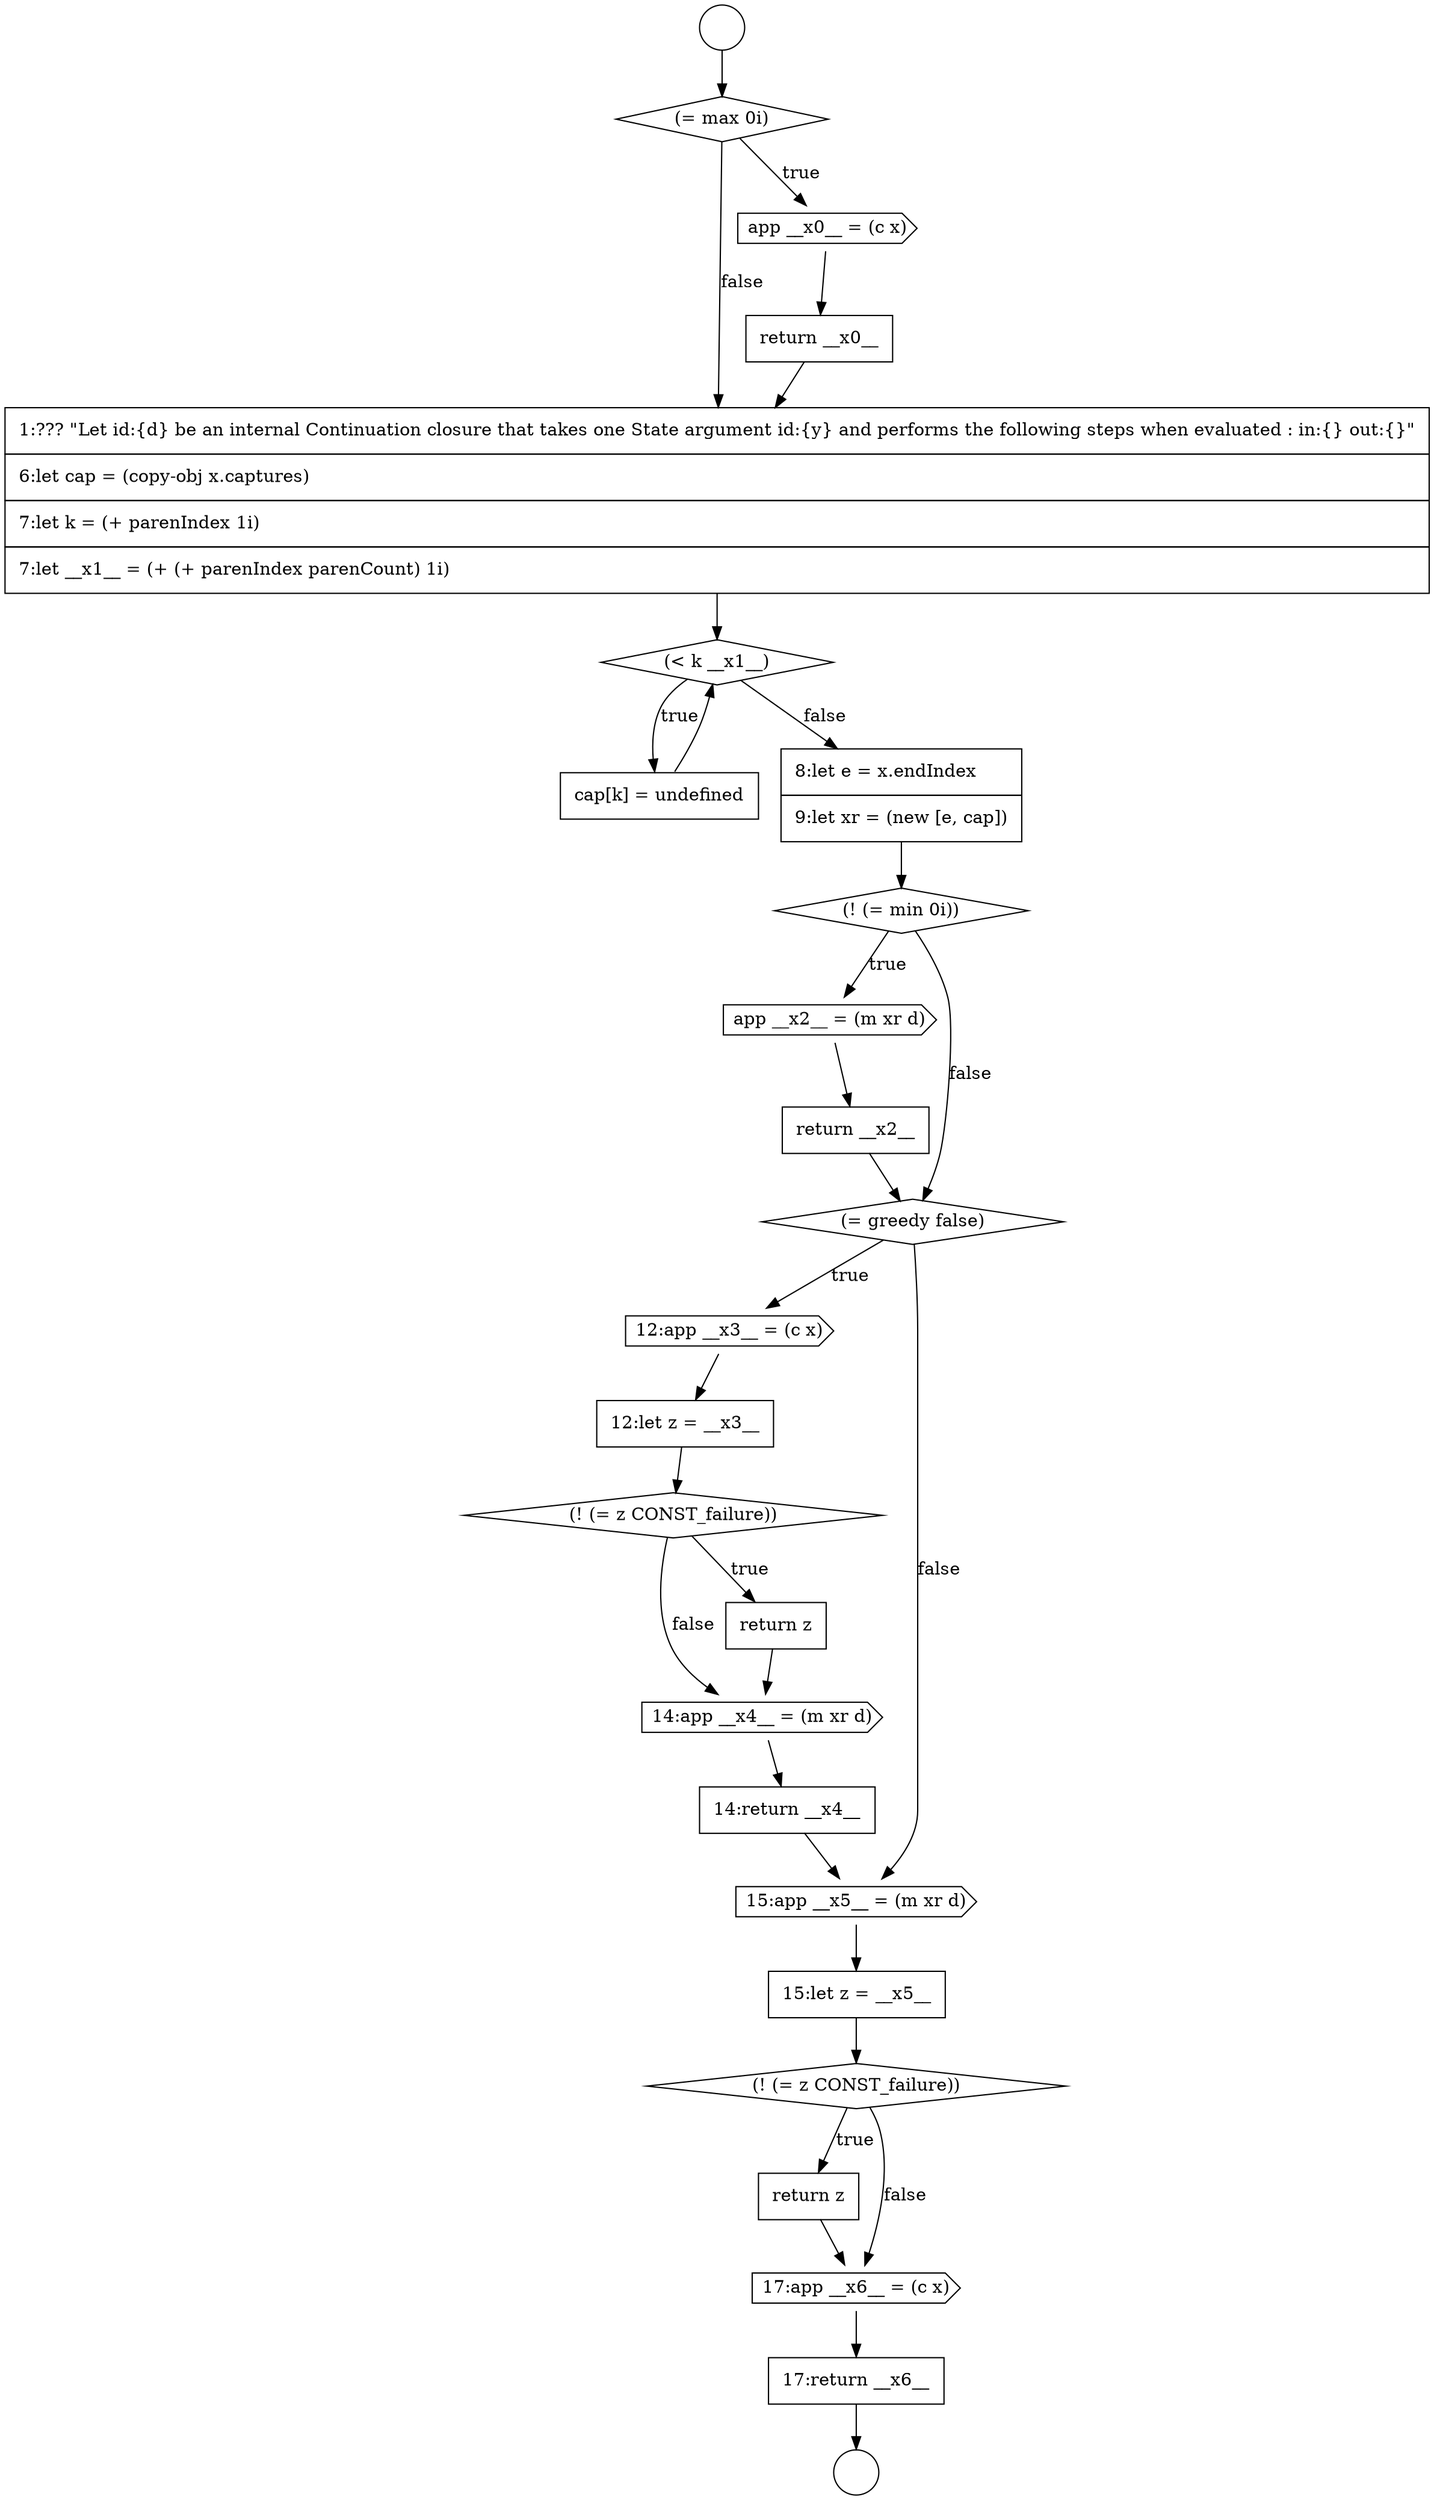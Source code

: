 digraph {
  node0 [shape=circle label=" " color="black" fillcolor="white" style=filled]
  node5 [shape=none, margin=0, label=<<font color="black">
    <table border="0" cellborder="1" cellspacing="0" cellpadding="10">
      <tr><td align="left">1:??? &quot;Let id:{d} be an internal Continuation closure that takes one State argument id:{y} and performs the following steps when evaluated : in:{} out:{}&quot;</td></tr>
      <tr><td align="left">6:let cap = (copy-obj x.captures)</td></tr>
      <tr><td align="left">7:let k = (+ parenIndex 1i)</td></tr>
      <tr><td align="left">7:let __x1__ = (+ (+ parenIndex parenCount) 1i)</td></tr>
    </table>
  </font>> color="black" fillcolor="white" style=filled]
  node10 [shape=cds, label=<<font color="black">app __x2__ = (m xr d)</font>> color="black" fillcolor="white" style=filled]
  node24 [shape=none, margin=0, label=<<font color="black">
    <table border="0" cellborder="1" cellspacing="0" cellpadding="10">
      <tr><td align="left">17:return __x6__</td></tr>
    </table>
  </font>> color="black" fillcolor="white" style=filled]
  node14 [shape=none, margin=0, label=<<font color="black">
    <table border="0" cellborder="1" cellspacing="0" cellpadding="10">
      <tr><td align="left">12:let z = __x3__</td></tr>
    </table>
  </font>> color="black" fillcolor="white" style=filled]
  node20 [shape=none, margin=0, label=<<font color="black">
    <table border="0" cellborder="1" cellspacing="0" cellpadding="10">
      <tr><td align="left">15:let z = __x5__</td></tr>
    </table>
  </font>> color="black" fillcolor="white" style=filled]
  node1 [shape=circle label=" " color="black" fillcolor="white" style=filled]
  node6 [shape=diamond, label=<<font color="black">(&lt; k __x1__)</font>> color="black" fillcolor="white" style=filled]
  node21 [shape=diamond, label=<<font color="black">(! (= z CONST_failure))</font>> color="black" fillcolor="white" style=filled]
  node9 [shape=diamond, label=<<font color="black">(! (= min 0i))</font>> color="black" fillcolor="white" style=filled]
  node13 [shape=cds, label=<<font color="black">12:app __x3__ = (c x)</font>> color="black" fillcolor="white" style=filled]
  node2 [shape=diamond, label=<<font color="black">(= max 0i)</font>> color="black" fillcolor="white" style=filled]
  node17 [shape=cds, label=<<font color="black">14:app __x4__ = (m xr d)</font>> color="black" fillcolor="white" style=filled]
  node22 [shape=none, margin=0, label=<<font color="black">
    <table border="0" cellborder="1" cellspacing="0" cellpadding="10">
      <tr><td align="left">return z</td></tr>
    </table>
  </font>> color="black" fillcolor="white" style=filled]
  node12 [shape=diamond, label=<<font color="black">(= greedy false)</font>> color="black" fillcolor="white" style=filled]
  node7 [shape=none, margin=0, label=<<font color="black">
    <table border="0" cellborder="1" cellspacing="0" cellpadding="10">
      <tr><td align="left">cap[k] = undefined</td></tr>
    </table>
  </font>> color="black" fillcolor="white" style=filled]
  node3 [shape=cds, label=<<font color="black">app __x0__ = (c x)</font>> color="black" fillcolor="white" style=filled]
  node18 [shape=none, margin=0, label=<<font color="black">
    <table border="0" cellborder="1" cellspacing="0" cellpadding="10">
      <tr><td align="left">14:return __x4__</td></tr>
    </table>
  </font>> color="black" fillcolor="white" style=filled]
  node16 [shape=none, margin=0, label=<<font color="black">
    <table border="0" cellborder="1" cellspacing="0" cellpadding="10">
      <tr><td align="left">return z</td></tr>
    </table>
  </font>> color="black" fillcolor="white" style=filled]
  node11 [shape=none, margin=0, label=<<font color="black">
    <table border="0" cellborder="1" cellspacing="0" cellpadding="10">
      <tr><td align="left">return __x2__</td></tr>
    </table>
  </font>> color="black" fillcolor="white" style=filled]
  node23 [shape=cds, label=<<font color="black">17:app __x6__ = (c x)</font>> color="black" fillcolor="white" style=filled]
  node8 [shape=none, margin=0, label=<<font color="black">
    <table border="0" cellborder="1" cellspacing="0" cellpadding="10">
      <tr><td align="left">8:let e = x.endIndex</td></tr>
      <tr><td align="left">9:let xr = (new [e, cap])</td></tr>
    </table>
  </font>> color="black" fillcolor="white" style=filled]
  node19 [shape=cds, label=<<font color="black">15:app __x5__ = (m xr d)</font>> color="black" fillcolor="white" style=filled]
  node4 [shape=none, margin=0, label=<<font color="black">
    <table border="0" cellborder="1" cellspacing="0" cellpadding="10">
      <tr><td align="left">return __x0__</td></tr>
    </table>
  </font>> color="black" fillcolor="white" style=filled]
  node15 [shape=diamond, label=<<font color="black">(! (= z CONST_failure))</font>> color="black" fillcolor="white" style=filled]
  node9 -> node10 [label=<<font color="black">true</font>> color="black"]
  node9 -> node12 [label=<<font color="black">false</font>> color="black"]
  node2 -> node3 [label=<<font color="black">true</font>> color="black"]
  node2 -> node5 [label=<<font color="black">false</font>> color="black"]
  node0 -> node2 [ color="black"]
  node22 -> node23 [ color="black"]
  node10 -> node11 [ color="black"]
  node4 -> node5 [ color="black"]
  node8 -> node9 [ color="black"]
  node20 -> node21 [ color="black"]
  node16 -> node17 [ color="black"]
  node17 -> node18 [ color="black"]
  node5 -> node6 [ color="black"]
  node3 -> node4 [ color="black"]
  node6 -> node7 [label=<<font color="black">true</font>> color="black"]
  node6 -> node8 [label=<<font color="black">false</font>> color="black"]
  node18 -> node19 [ color="black"]
  node11 -> node12 [ color="black"]
  node7 -> node6 [ color="black"]
  node19 -> node20 [ color="black"]
  node13 -> node14 [ color="black"]
  node15 -> node16 [label=<<font color="black">true</font>> color="black"]
  node15 -> node17 [label=<<font color="black">false</font>> color="black"]
  node21 -> node22 [label=<<font color="black">true</font>> color="black"]
  node21 -> node23 [label=<<font color="black">false</font>> color="black"]
  node12 -> node13 [label=<<font color="black">true</font>> color="black"]
  node12 -> node19 [label=<<font color="black">false</font>> color="black"]
  node24 -> node1 [ color="black"]
  node23 -> node24 [ color="black"]
  node14 -> node15 [ color="black"]
}
